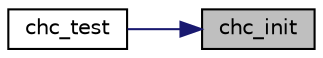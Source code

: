 digraph "chc_init"
{
 // LATEX_PDF_SIZE
  edge [fontname="Helvetica",fontsize="10",labelfontname="Helvetica",labelfontsize="10"];
  node [fontname="Helvetica",fontsize="10",shape=record];
  rankdir="RL";
  Node41 [label="chc_init",height=0.2,width=0.4,color="black", fillcolor="grey75", style="filled", fontcolor="black",tooltip="Initialize the hash state."];
  Node41 -> Node42 [dir="back",color="midnightblue",fontsize="10",style="solid",fontname="Helvetica"];
  Node42 [label="chc_test",height=0.2,width=0.4,color="black", fillcolor="white", style="filled",URL="$chc_8c.html#a1467e832993ba079f27160687745fdcd",tooltip="Self-test the hash."];
}
